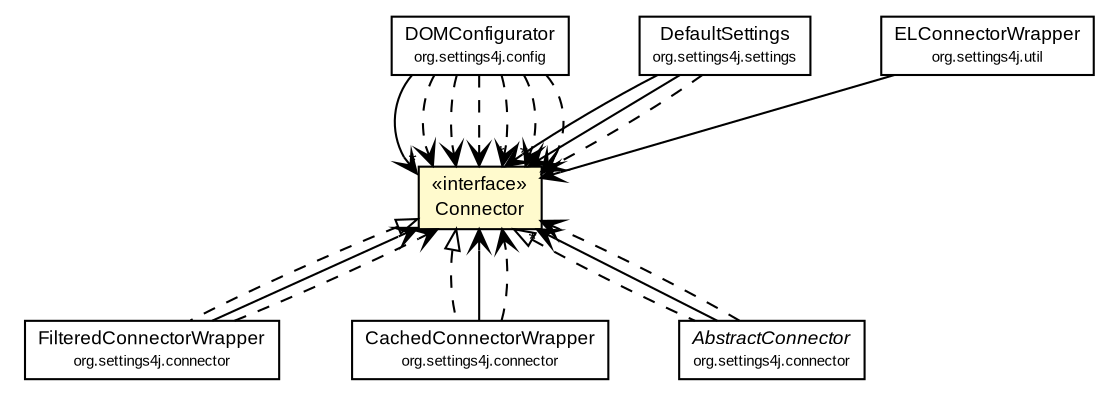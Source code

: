 #!/usr/local/bin/dot
#
# Class diagram 
# Generated by UMLGraph version R5_6-24-gf6e263 (http://www.umlgraph.org/)
#

digraph G {
	edge [fontname="arial",fontsize=10,labelfontname="arial",labelfontsize=10];
	node [fontname="arial",fontsize=10,shape=plaintext];
	nodesep=0.25;
	ranksep=0.5;
	// org.settings4j.config.DOMConfigurator
	c1232 [label=<<table title="org.settings4j.config.DOMConfigurator" border="0" cellborder="1" cellspacing="0" cellpadding="2" port="p" href="./config/DOMConfigurator.html">
		<tr><td><table border="0" cellspacing="0" cellpadding="1">
<tr><td align="center" balign="center"> DOMConfigurator </td></tr>
<tr><td align="center" balign="center"><font point-size="7.0"> org.settings4j.config </font></td></tr>
		</table></td></tr>
		</table>>, URL="./config/DOMConfigurator.html", fontname="arial", fontcolor="black", fontsize=9.0];
	// org.settings4j.connector.FilteredConnectorWrapper
	c1238 [label=<<table title="org.settings4j.connector.FilteredConnectorWrapper" border="0" cellborder="1" cellspacing="0" cellpadding="2" port="p" href="./connector/FilteredConnectorWrapper.html">
		<tr><td><table border="0" cellspacing="0" cellpadding="1">
<tr><td align="center" balign="center"> FilteredConnectorWrapper </td></tr>
<tr><td align="center" balign="center"><font point-size="7.0"> org.settings4j.connector </font></td></tr>
		</table></td></tr>
		</table>>, URL="./connector/FilteredConnectorWrapper.html", fontname="arial", fontcolor="black", fontsize=9.0];
	// org.settings4j.connector.CachedConnectorWrapper
	c1241 [label=<<table title="org.settings4j.connector.CachedConnectorWrapper" border="0" cellborder="1" cellspacing="0" cellpadding="2" port="p" href="./connector/CachedConnectorWrapper.html">
		<tr><td><table border="0" cellspacing="0" cellpadding="1">
<tr><td align="center" balign="center"> CachedConnectorWrapper </td></tr>
<tr><td align="center" balign="center"><font point-size="7.0"> org.settings4j.connector </font></td></tr>
		</table></td></tr>
		</table>>, URL="./connector/CachedConnectorWrapper.html", fontname="arial", fontcolor="black", fontsize=9.0];
	// org.settings4j.connector.AbstractConnector
	c1243 [label=<<table title="org.settings4j.connector.AbstractConnector" border="0" cellborder="1" cellspacing="0" cellpadding="2" port="p" href="./connector/AbstractConnector.html">
		<tr><td><table border="0" cellspacing="0" cellpadding="1">
<tr><td align="center" balign="center"><font face="arial italic"> AbstractConnector </font></td></tr>
<tr><td align="center" balign="center"><font point-size="7.0"> org.settings4j.connector </font></td></tr>
		</table></td></tr>
		</table>>, URL="./connector/AbstractConnector.html", fontname="arial", fontcolor="black", fontsize=9.0];
	// org.settings4j.Connector
	c1254 [label=<<table title="org.settings4j.Connector" border="0" cellborder="1" cellspacing="0" cellpadding="2" port="p" bgcolor="lemonChiffon" href="./Connector.html">
		<tr><td><table border="0" cellspacing="0" cellpadding="1">
<tr><td align="center" balign="center"> &#171;interface&#187; </td></tr>
<tr><td align="center" balign="center"> Connector </td></tr>
		</table></td></tr>
		</table>>, URL="./Connector.html", fontname="arial", fontcolor="black", fontsize=9.0];
	// org.settings4j.settings.DefaultSettings
	c1275 [label=<<table title="org.settings4j.settings.DefaultSettings" border="0" cellborder="1" cellspacing="0" cellpadding="2" port="p" href="./settings/DefaultSettings.html">
		<tr><td><table border="0" cellspacing="0" cellpadding="1">
<tr><td align="center" balign="center"> DefaultSettings </td></tr>
<tr><td align="center" balign="center"><font point-size="7.0"> org.settings4j.settings </font></td></tr>
		</table></td></tr>
		</table>>, URL="./settings/DefaultSettings.html", fontname="arial", fontcolor="black", fontsize=9.0];
	// org.settings4j.util.ELConnectorWrapper
	c1288 [label=<<table title="org.settings4j.util.ELConnectorWrapper" border="0" cellborder="1" cellspacing="0" cellpadding="2" port="p" href="./util/ELConnectorWrapper.html">
		<tr><td><table border="0" cellspacing="0" cellpadding="1">
<tr><td align="center" balign="center"> ELConnectorWrapper </td></tr>
<tr><td align="center" balign="center"><font point-size="7.0"> org.settings4j.util </font></td></tr>
		</table></td></tr>
		</table>>, URL="./util/ELConnectorWrapper.html", fontname="arial", fontcolor="black", fontsize=9.0];
	//org.settings4j.connector.FilteredConnectorWrapper implements org.settings4j.Connector
	c1254:p -> c1238:p [dir=back,arrowtail=empty,style=dashed];
	//org.settings4j.connector.CachedConnectorWrapper implements org.settings4j.Connector
	c1254:p -> c1241:p [dir=back,arrowtail=empty,style=dashed];
	//org.settings4j.connector.AbstractConnector implements org.settings4j.Connector
	c1254:p -> c1243:p [dir=back,arrowtail=empty,style=dashed];
	// org.settings4j.config.DOMConfigurator NAVASSOC org.settings4j.Connector
	c1232:p -> c1254:p [taillabel="", label="", headlabel="*", fontname="arial", fontcolor="black", fontsize=10.0, color="black", arrowhead=open];
	// org.settings4j.connector.FilteredConnectorWrapper NAVASSOC org.settings4j.Connector
	c1238:p -> c1254:p [taillabel="", label="", headlabel="", fontname="arial", fontcolor="black", fontsize=10.0, color="black", arrowhead=open];
	// org.settings4j.connector.CachedConnectorWrapper NAVASSOC org.settings4j.Connector
	c1241:p -> c1254:p [taillabel="", label="", headlabel="", fontname="arial", fontcolor="black", fontsize=10.0, color="black", arrowhead=open];
	// org.settings4j.connector.AbstractConnector NAVASSOC org.settings4j.Connector
	c1243:p -> c1254:p [taillabel="", label="", headlabel="*", fontname="arial", fontcolor="black", fontsize=10.0, color="black", arrowhead=open];
	// org.settings4j.settings.DefaultSettings NAVASSOC org.settings4j.Connector
	c1275:p -> c1254:p [taillabel="", label="", headlabel="*", fontname="arial", fontcolor="black", fontsize=10.0, color="black", arrowhead=open];
	// org.settings4j.settings.DefaultSettings NAVASSOC org.settings4j.Connector
	c1275:p -> c1254:p [taillabel="", label="", headlabel="*", fontname="arial", fontcolor="black", fontsize=10.0, color="black", arrowhead=open];
	// org.settings4j.util.ELConnectorWrapper NAVASSOC org.settings4j.Connector
	c1288:p -> c1254:p [taillabel="", label="", headlabel="*", fontname="arial", fontcolor="black", fontsize=10.0, color="black", arrowhead=open];
	// org.settings4j.config.DOMConfigurator DEPEND org.settings4j.Connector
	c1232:p -> c1254:p [taillabel="", label="", headlabel="", fontname="arial", fontcolor="black", fontsize=10.0, color="black", arrowhead=open, style=dashed];
	// org.settings4j.config.DOMConfigurator DEPEND org.settings4j.Connector
	c1232:p -> c1254:p [taillabel="", label="", headlabel="", fontname="arial", fontcolor="black", fontsize=10.0, color="black", arrowhead=open, style=dashed];
	// org.settings4j.config.DOMConfigurator DEPEND org.settings4j.Connector
	c1232:p -> c1254:p [taillabel="", label="", headlabel="", fontname="arial", fontcolor="black", fontsize=10.0, color="black", arrowhead=open, style=dashed];
	// org.settings4j.config.DOMConfigurator DEPEND org.settings4j.Connector
	c1232:p -> c1254:p [taillabel="", label="", headlabel="", fontname="arial", fontcolor="black", fontsize=10.0, color="black", arrowhead=open, style=dashed];
	// org.settings4j.config.DOMConfigurator DEPEND org.settings4j.Connector
	c1232:p -> c1254:p [taillabel="", label="", headlabel="", fontname="arial", fontcolor="black", fontsize=10.0, color="black", arrowhead=open, style=dashed];
	// org.settings4j.config.DOMConfigurator DEPEND org.settings4j.Connector
	c1232:p -> c1254:p [taillabel="", label="", headlabel="", fontname="arial", fontcolor="black", fontsize=10.0, color="black", arrowhead=open, style=dashed];
	// org.settings4j.connector.FilteredConnectorWrapper DEPEND org.settings4j.Connector
	c1238:p -> c1254:p [taillabel="", label="", headlabel="", fontname="arial", fontcolor="black", fontsize=10.0, color="black", arrowhead=open, style=dashed];
	// org.settings4j.connector.CachedConnectorWrapper DEPEND org.settings4j.Connector
	c1241:p -> c1254:p [taillabel="", label="", headlabel="", fontname="arial", fontcolor="black", fontsize=10.0, color="black", arrowhead=open, style=dashed];
	// org.settings4j.connector.AbstractConnector DEPEND org.settings4j.Connector
	c1243:p -> c1254:p [taillabel="", label="", headlabel="", fontname="arial", fontcolor="black", fontsize=10.0, color="black", arrowhead=open, style=dashed];
	// org.settings4j.settings.DefaultSettings DEPEND org.settings4j.Connector
	c1275:p -> c1254:p [taillabel="", label="", headlabel="", fontname="arial", fontcolor="black", fontsize=10.0, color="black", arrowhead=open, style=dashed];
}

